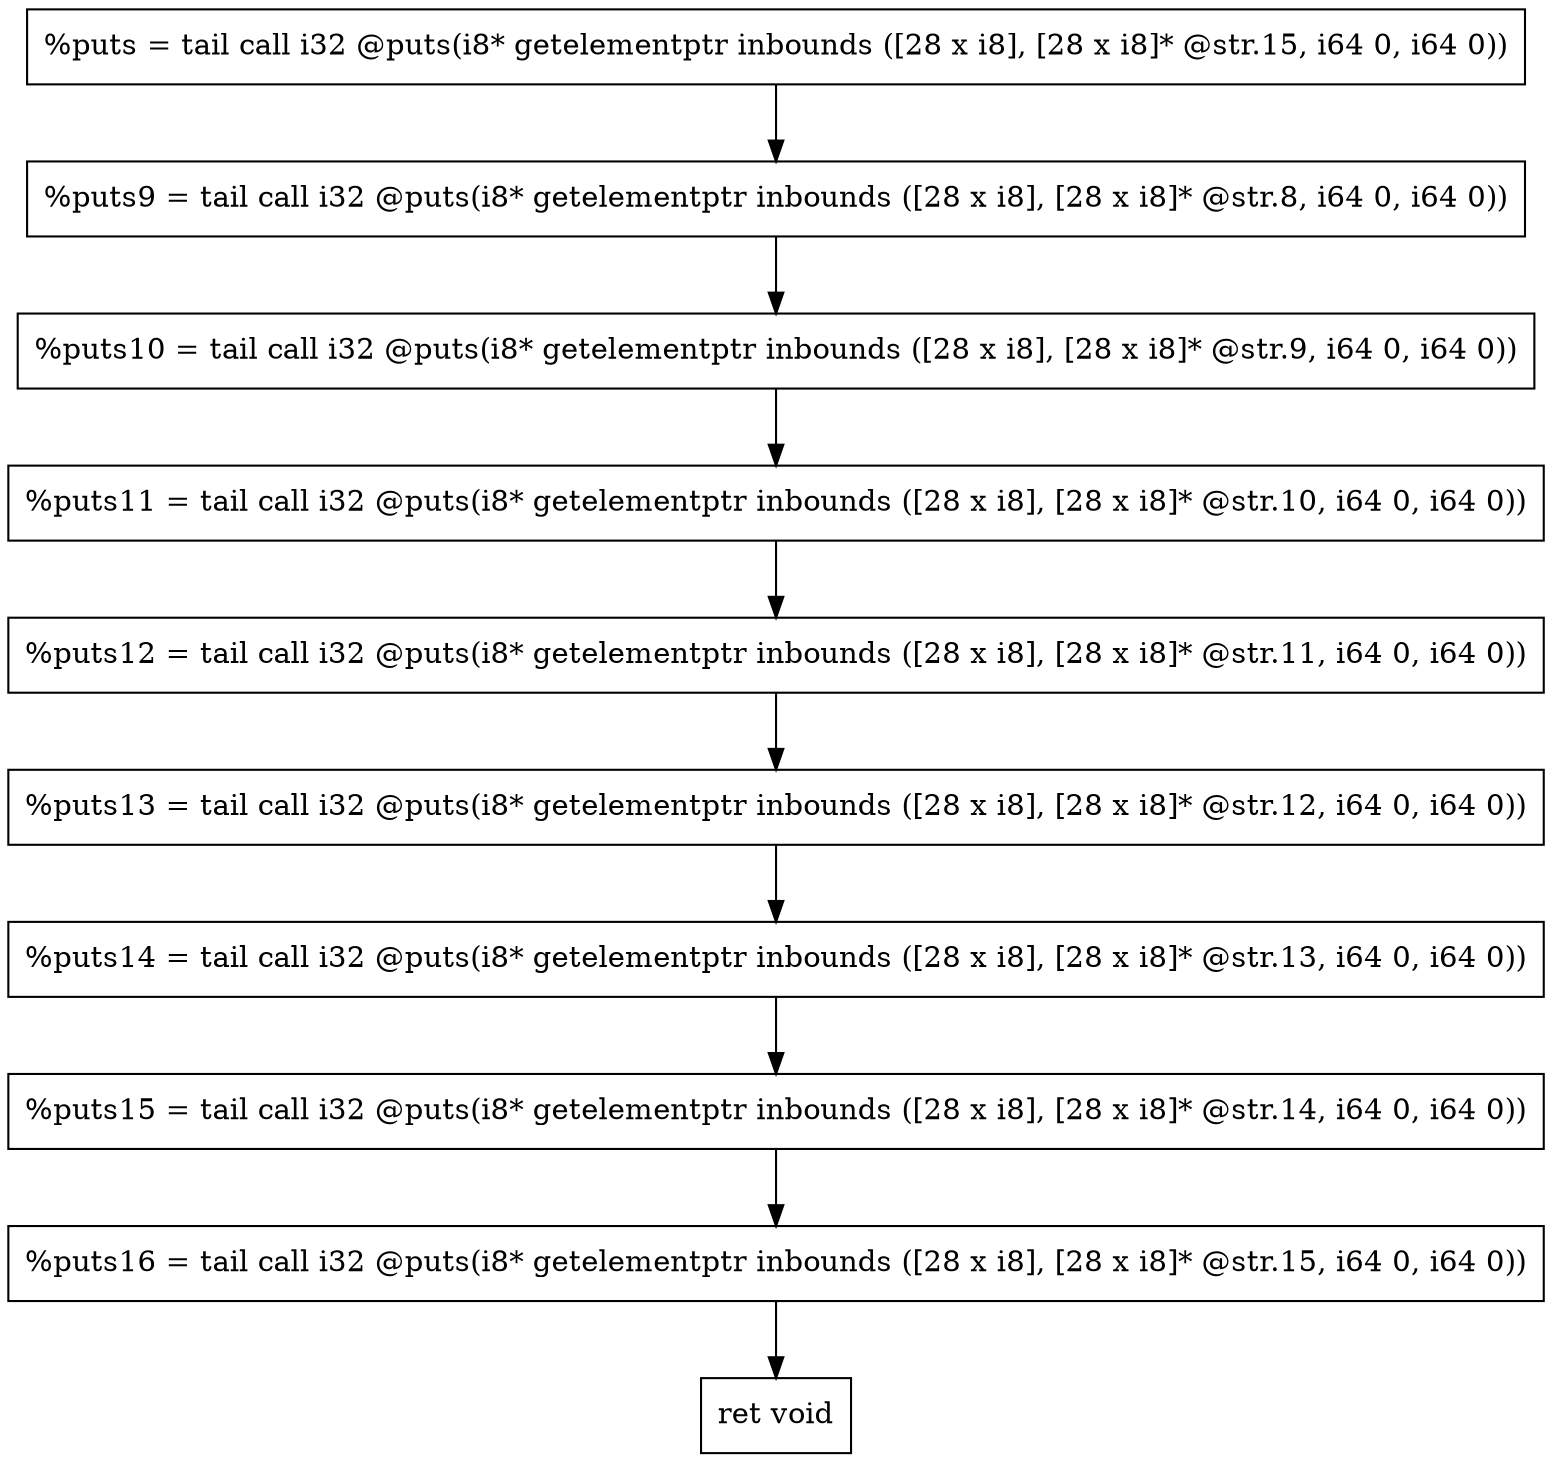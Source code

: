 digraph "CDFG for'func' function" {
	Node0x55c42882f6c0[shape=record, label="  %puts = tail call i32 @puts(i8* getelementptr inbounds ([28 x i8], [28 x i8]* @str.15, i64 0, i64 0))"]
	Node0x55c42882f850[shape=record, label="  %puts9 = tail call i32 @puts(i8* getelementptr inbounds ([28 x i8], [28 x i8]* @str.8, i64 0, i64 0))"]
	Node0x55c42882f9c0[shape=record, label="  %puts10 = tail call i32 @puts(i8* getelementptr inbounds ([28 x i8], [28 x i8]* @str.9, i64 0, i64 0))"]
	Node0x55c42882fb30[shape=record, label="  %puts11 = tail call i32 @puts(i8* getelementptr inbounds ([28 x i8], [28 x i8]* @str.10, i64 0, i64 0))"]
	Node0x55c42882fca0[shape=record, label="  %puts12 = tail call i32 @puts(i8* getelementptr inbounds ([28 x i8], [28 x i8]* @str.11, i64 0, i64 0))"]
	Node0x55c42882fe10[shape=record, label="  %puts13 = tail call i32 @puts(i8* getelementptr inbounds ([28 x i8], [28 x i8]* @str.12, i64 0, i64 0))"]
	Node0x55c42882ff80[shape=record, label="  %puts14 = tail call i32 @puts(i8* getelementptr inbounds ([28 x i8], [28 x i8]* @str.13, i64 0, i64 0))"]
	Node0x55c4288300f0[shape=record, label="  %puts15 = tail call i32 @puts(i8* getelementptr inbounds ([28 x i8], [28 x i8]* @str.14, i64 0, i64 0))"]
	Node0x55c4288301e0[shape=record, label="  %puts16 = tail call i32 @puts(i8* getelementptr inbounds ([28 x i8], [28 x i8]* @str.15, i64 0, i64 0))"]
	Node0x55c428830280[shape=record, label="  ret void"]
	Node0x55c42882f6c0 -> Node0x55c42882f850
	Node0x55c42882f850 -> Node0x55c42882f9c0
	Node0x55c42882f9c0 -> Node0x55c42882fb30
	Node0x55c42882fb30 -> Node0x55c42882fca0
	Node0x55c42882fca0 -> Node0x55c42882fe10
	Node0x55c42882fe10 -> Node0x55c42882ff80
	Node0x55c42882ff80 -> Node0x55c4288300f0
	Node0x55c4288300f0 -> Node0x55c4288301e0
	Node0x55c4288301e0 -> Node0x55c428830280
edge [color=red]
}
